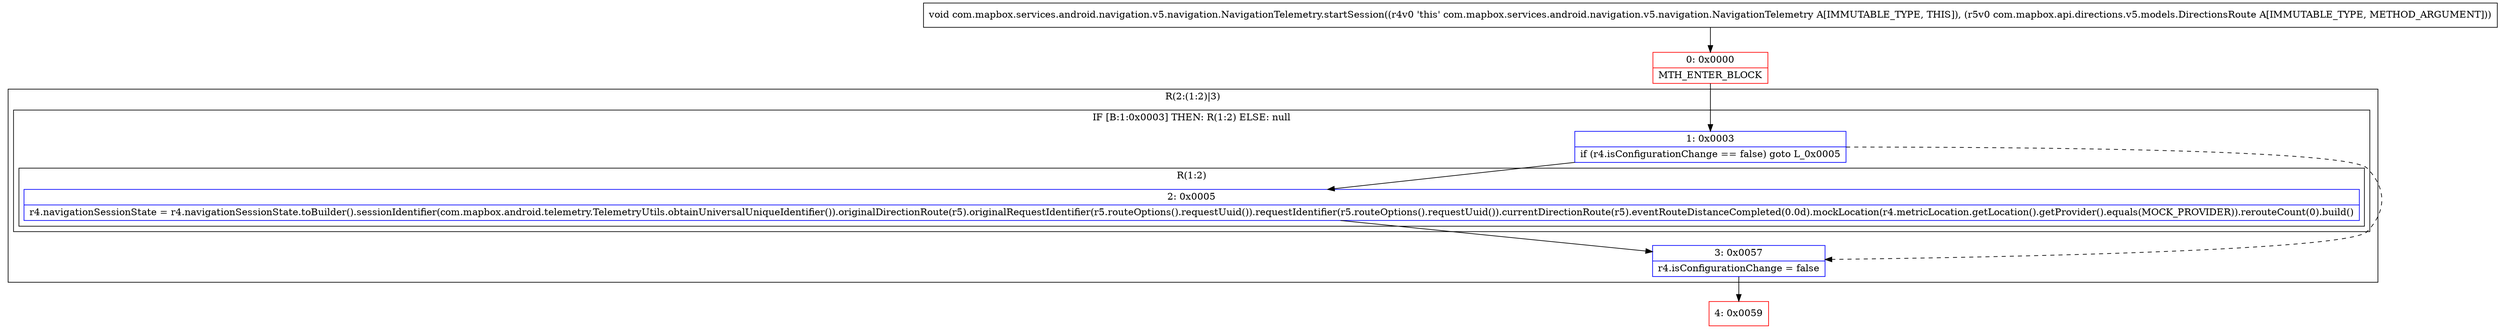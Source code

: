 digraph "CFG forcom.mapbox.services.android.navigation.v5.navigation.NavigationTelemetry.startSession(Lcom\/mapbox\/api\/directions\/v5\/models\/DirectionsRoute;)V" {
subgraph cluster_Region_139676354 {
label = "R(2:(1:2)|3)";
node [shape=record,color=blue];
subgraph cluster_IfRegion_1011278748 {
label = "IF [B:1:0x0003] THEN: R(1:2) ELSE: null";
node [shape=record,color=blue];
Node_1 [shape=record,label="{1\:\ 0x0003|if (r4.isConfigurationChange == false) goto L_0x0005\l}"];
subgraph cluster_Region_456795463 {
label = "R(1:2)";
node [shape=record,color=blue];
Node_2 [shape=record,label="{2\:\ 0x0005|r4.navigationSessionState = r4.navigationSessionState.toBuilder().sessionIdentifier(com.mapbox.android.telemetry.TelemetryUtils.obtainUniversalUniqueIdentifier()).originalDirectionRoute(r5).originalRequestIdentifier(r5.routeOptions().requestUuid()).requestIdentifier(r5.routeOptions().requestUuid()).currentDirectionRoute(r5).eventRouteDistanceCompleted(0.0d).mockLocation(r4.metricLocation.getLocation().getProvider().equals(MOCK_PROVIDER)).rerouteCount(0).build()\l}"];
}
}
Node_3 [shape=record,label="{3\:\ 0x0057|r4.isConfigurationChange = false\l}"];
}
Node_0 [shape=record,color=red,label="{0\:\ 0x0000|MTH_ENTER_BLOCK\l}"];
Node_4 [shape=record,color=red,label="{4\:\ 0x0059}"];
MethodNode[shape=record,label="{void com.mapbox.services.android.navigation.v5.navigation.NavigationTelemetry.startSession((r4v0 'this' com.mapbox.services.android.navigation.v5.navigation.NavigationTelemetry A[IMMUTABLE_TYPE, THIS]), (r5v0 com.mapbox.api.directions.v5.models.DirectionsRoute A[IMMUTABLE_TYPE, METHOD_ARGUMENT])) }"];
MethodNode -> Node_0;
Node_1 -> Node_2;
Node_1 -> Node_3[style=dashed];
Node_2 -> Node_3;
Node_3 -> Node_4;
Node_0 -> Node_1;
}


